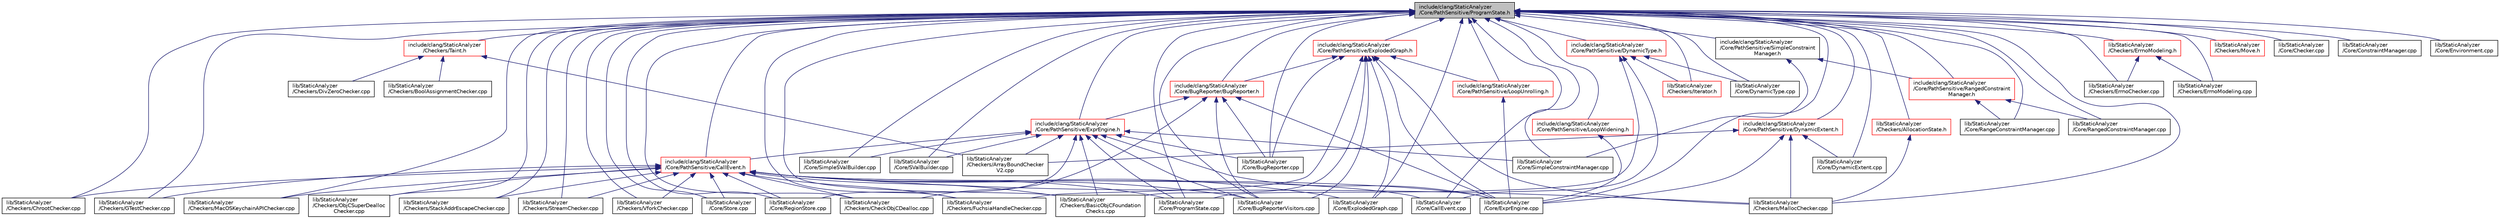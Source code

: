 digraph "include/clang/StaticAnalyzer/Core/PathSensitive/ProgramState.h"
{
 // LATEX_PDF_SIZE
  bgcolor="transparent";
  edge [fontname="Helvetica",fontsize="10",labelfontname="Helvetica",labelfontsize="10"];
  node [fontname="Helvetica",fontsize="10",shape=record];
  Node1 [label="include/clang/StaticAnalyzer\l/Core/PathSensitive/ProgramState.h",height=0.2,width=0.4,color="black", fillcolor="grey75", style="filled", fontcolor="black",tooltip=" "];
  Node1 -> Node2 [dir="back",color="midnightblue",fontsize="10",style="solid",fontname="Helvetica"];
  Node2 [label="include/clang/StaticAnalyzer\l/Checkers/Taint.h",height=0.2,width=0.4,color="red",URL="$Taint_8h.html",tooltip=" "];
  Node2 -> Node3 [dir="back",color="midnightblue",fontsize="10",style="solid",fontname="Helvetica"];
  Node3 [label="lib/StaticAnalyzer\l/Checkers/ArrayBoundChecker\lV2.cpp",height=0.2,width=0.4,color="black",URL="$ArrayBoundCheckerV2_8cpp.html",tooltip=" "];
  Node2 -> Node4 [dir="back",color="midnightblue",fontsize="10",style="solid",fontname="Helvetica"];
  Node4 [label="lib/StaticAnalyzer\l/Checkers/BoolAssignmentChecker.cpp",height=0.2,width=0.4,color="black",URL="$BoolAssignmentChecker_8cpp.html",tooltip=" "];
  Node2 -> Node5 [dir="back",color="midnightblue",fontsize="10",style="solid",fontname="Helvetica"];
  Node5 [label="lib/StaticAnalyzer\l/Checkers/DivZeroChecker.cpp",height=0.2,width=0.4,color="black",URL="$DivZeroChecker_8cpp.html",tooltip=" "];
  Node1 -> Node11 [dir="back",color="midnightblue",fontsize="10",style="solid",fontname="Helvetica"];
  Node11 [label="include/clang/StaticAnalyzer\l/Core/BugReporter/BugReporter.h",height=0.2,width=0.4,color="red",URL="$BugReporter_8h.html",tooltip=" "];
  Node11 -> Node13 [dir="back",color="midnightblue",fontsize="10",style="solid",fontname="Helvetica"];
  Node13 [label="include/clang/StaticAnalyzer\l/Core/PathSensitive/ExprEngine.h",height=0.2,width=0.4,color="red",URL="$ExprEngine_8h.html",tooltip=" "];
  Node13 -> Node14 [dir="back",color="midnightblue",fontsize="10",style="solid",fontname="Helvetica"];
  Node14 [label="include/clang/StaticAnalyzer\l/Core/PathSensitive/CallEvent.h",height=0.2,width=0.4,color="red",URL="$CallEvent_8h.html",tooltip=" "];
  Node14 -> Node16 [dir="back",color="midnightblue",fontsize="10",style="solid",fontname="Helvetica"];
  Node16 [label="lib/StaticAnalyzer\l/Checkers/BasicObjCFoundation\lChecks.cpp",height=0.2,width=0.4,color="black",URL="$BasicObjCFoundationChecks_8cpp.html",tooltip=" "];
  Node14 -> Node48 [dir="back",color="midnightblue",fontsize="10",style="solid",fontname="Helvetica"];
  Node48 [label="lib/StaticAnalyzer\l/Checkers/CheckObjCDealloc.cpp",height=0.2,width=0.4,color="black",URL="$CheckObjCDealloc_8cpp.html",tooltip=" "];
  Node14 -> Node21 [dir="back",color="midnightblue",fontsize="10",style="solid",fontname="Helvetica"];
  Node21 [label="lib/StaticAnalyzer\l/Checkers/ChrootChecker.cpp",height=0.2,width=0.4,color="black",URL="$ChrootChecker_8cpp.html",tooltip=" "];
  Node14 -> Node52 [dir="back",color="midnightblue",fontsize="10",style="solid",fontname="Helvetica"];
  Node52 [label="lib/StaticAnalyzer\l/Checkers/FuchsiaHandleChecker.cpp",height=0.2,width=0.4,color="black",URL="$FuchsiaHandleChecker_8cpp.html",tooltip=" "];
  Node14 -> Node53 [dir="back",color="midnightblue",fontsize="10",style="solid",fontname="Helvetica"];
  Node53 [label="lib/StaticAnalyzer\l/Checkers/GTestChecker.cpp",height=0.2,width=0.4,color="black",URL="$GTestChecker_8cpp.html",tooltip=" "];
  Node14 -> Node56 [dir="back",color="midnightblue",fontsize="10",style="solid",fontname="Helvetica"];
  Node56 [label="lib/StaticAnalyzer\l/Checkers/MacOSKeychainAPIChecker.cpp",height=0.2,width=0.4,color="black",URL="$MacOSKeychainAPIChecker_8cpp.html",tooltip=" "];
  Node14 -> Node32 [dir="back",color="midnightblue",fontsize="10",style="solid",fontname="Helvetica"];
  Node32 [label="lib/StaticAnalyzer\l/Checkers/MallocChecker.cpp",height=0.2,width=0.4,color="black",URL="$MallocChecker_8cpp.html",tooltip=" "];
  Node14 -> Node69 [dir="back",color="midnightblue",fontsize="10",style="solid",fontname="Helvetica"];
  Node69 [label="lib/StaticAnalyzer\l/Checkers/ObjCSuperDealloc\lChecker.cpp",height=0.2,width=0.4,color="black",URL="$ObjCSuperDeallocChecker_8cpp.html",tooltip=" "];
  Node14 -> Node78 [dir="back",color="midnightblue",fontsize="10",style="solid",fontname="Helvetica"];
  Node78 [label="lib/StaticAnalyzer\l/Checkers/StackAddrEscapeChecker.cpp",height=0.2,width=0.4,color="black",URL="$StackAddrEscapeChecker_8cpp.html",tooltip=" "];
  Node14 -> Node40 [dir="back",color="midnightblue",fontsize="10",style="solid",fontname="Helvetica"];
  Node40 [label="lib/StaticAnalyzer\l/Checkers/StreamChecker.cpp",height=0.2,width=0.4,color="black",URL="$StreamChecker_8cpp.html",tooltip=" "];
  Node14 -> Node85 [dir="back",color="midnightblue",fontsize="10",style="solid",fontname="Helvetica"];
  Node85 [label="lib/StaticAnalyzer\l/Checkers/VforkChecker.cpp",height=0.2,width=0.4,color="black",URL="$VforkChecker_8cpp.html",tooltip=" "];
  Node14 -> Node87 [dir="back",color="midnightblue",fontsize="10",style="solid",fontname="Helvetica"];
  Node87 [label="lib/StaticAnalyzer\l/Core/BugReporterVisitors.cpp",height=0.2,width=0.4,color="black",URL="$BugReporterVisitors_8cpp.html",tooltip=" "];
  Node14 -> Node44 [dir="back",color="midnightblue",fontsize="10",style="solid",fontname="Helvetica"];
  Node44 [label="lib/StaticAnalyzer\l/Core/CallEvent.cpp",height=0.2,width=0.4,color="black",URL="$CallEvent_8cpp.html",tooltip=" "];
  Node14 -> Node89 [dir="back",color="midnightblue",fontsize="10",style="solid",fontname="Helvetica"];
  Node89 [label="lib/StaticAnalyzer\l/Core/ExplodedGraph.cpp",height=0.2,width=0.4,color="black",URL="$ExplodedGraph_8cpp.html",tooltip=" "];
  Node14 -> Node90 [dir="back",color="midnightblue",fontsize="10",style="solid",fontname="Helvetica"];
  Node90 [label="lib/StaticAnalyzer\l/Core/ExprEngine.cpp",height=0.2,width=0.4,color="black",URL="$ExprEngine_8cpp.html",tooltip=" "];
  Node14 -> Node95 [dir="back",color="midnightblue",fontsize="10",style="solid",fontname="Helvetica"];
  Node95 [label="lib/StaticAnalyzer\l/Core/ProgramState.cpp",height=0.2,width=0.4,color="black",URL="$ProgramState_8cpp.html",tooltip=" "];
  Node14 -> Node96 [dir="back",color="midnightblue",fontsize="10",style="solid",fontname="Helvetica"];
  Node96 [label="lib/StaticAnalyzer\l/Core/RegionStore.cpp",height=0.2,width=0.4,color="black",URL="$RegionStore_8cpp.html",tooltip=" "];
  Node14 -> Node97 [dir="back",color="midnightblue",fontsize="10",style="solid",fontname="Helvetica"];
  Node97 [label="lib/StaticAnalyzer\l/Core/Store.cpp",height=0.2,width=0.4,color="black",URL="$Store_8cpp.html",tooltip=" "];
  Node13 -> Node3 [dir="back",color="midnightblue",fontsize="10",style="solid",fontname="Helvetica"];
  Node13 -> Node16 [dir="back",color="midnightblue",fontsize="10",style="solid",fontname="Helvetica"];
  Node13 -> Node141 [dir="back",color="midnightblue",fontsize="10",style="solid",fontname="Helvetica"];
  Node141 [label="lib/StaticAnalyzer\l/Core/BugReporter.cpp",height=0.2,width=0.4,color="black",URL="$BugReporter_8cpp.html",tooltip=" "];
  Node13 -> Node87 [dir="back",color="midnightblue",fontsize="10",style="solid",fontname="Helvetica"];
  Node13 -> Node90 [dir="back",color="midnightblue",fontsize="10",style="solid",fontname="Helvetica"];
  Node13 -> Node95 [dir="back",color="midnightblue",fontsize="10",style="solid",fontname="Helvetica"];
  Node13 -> Node96 [dir="back",color="midnightblue",fontsize="10",style="solid",fontname="Helvetica"];
  Node13 -> Node144 [dir="back",color="midnightblue",fontsize="10",style="solid",fontname="Helvetica"];
  Node144 [label="lib/StaticAnalyzer\l/Core/SimpleConstraintManager.cpp",height=0.2,width=0.4,color="black",URL="$SimpleConstraintManager_8cpp.html",tooltip=" "];
  Node13 -> Node145 [dir="back",color="midnightblue",fontsize="10",style="solid",fontname="Helvetica"];
  Node145 [label="lib/StaticAnalyzer\l/Core/SimpleSValBuilder.cpp",height=0.2,width=0.4,color="black",URL="$SimpleSValBuilder_8cpp.html",tooltip=" "];
  Node13 -> Node146 [dir="back",color="midnightblue",fontsize="10",style="solid",fontname="Helvetica"];
  Node146 [label="lib/StaticAnalyzer\l/Core/SValBuilder.cpp",height=0.2,width=0.4,color="black",URL="$SValBuilder_8cpp.html",tooltip=" "];
  Node11 -> Node48 [dir="back",color="midnightblue",fontsize="10",style="solid",fontname="Helvetica"];
  Node11 -> Node141 [dir="back",color="midnightblue",fontsize="10",style="solid",fontname="Helvetica"];
  Node11 -> Node87 [dir="back",color="midnightblue",fontsize="10",style="solid",fontname="Helvetica"];
  Node11 -> Node90 [dir="back",color="midnightblue",fontsize="10",style="solid",fontname="Helvetica"];
  Node1 -> Node14 [dir="back",color="midnightblue",fontsize="10",style="solid",fontname="Helvetica"];
  Node1 -> Node173 [dir="back",color="midnightblue",fontsize="10",style="solid",fontname="Helvetica"];
  Node173 [label="include/clang/StaticAnalyzer\l/Core/PathSensitive/DynamicExtent.h",height=0.2,width=0.4,color="red",URL="$DynamicExtent_8h.html",tooltip=" "];
  Node173 -> Node3 [dir="back",color="midnightblue",fontsize="10",style="solid",fontname="Helvetica"];
  Node173 -> Node32 [dir="back",color="midnightblue",fontsize="10",style="solid",fontname="Helvetica"];
  Node173 -> Node174 [dir="back",color="midnightblue",fontsize="10",style="solid",fontname="Helvetica"];
  Node174 [label="lib/StaticAnalyzer\l/Core/DynamicExtent.cpp",height=0.2,width=0.4,color="black",URL="$DynamicExtent_8cpp.html",tooltip=" "];
  Node173 -> Node90 [dir="back",color="midnightblue",fontsize="10",style="solid",fontname="Helvetica"];
  Node1 -> Node176 [dir="back",color="midnightblue",fontsize="10",style="solid",fontname="Helvetica"];
  Node176 [label="include/clang/StaticAnalyzer\l/Core/PathSensitive/DynamicType.h",height=0.2,width=0.4,color="red",URL="$DynamicType_8h.html",tooltip=" "];
  Node176 -> Node177 [dir="back",color="midnightblue",fontsize="10",style="solid",fontname="Helvetica"];
  Node177 [label="lib/StaticAnalyzer\l/Checkers/Iterator.h",height=0.2,width=0.4,color="red",URL="$Iterator_8h.html",tooltip=" "];
  Node176 -> Node44 [dir="back",color="midnightblue",fontsize="10",style="solid",fontname="Helvetica"];
  Node176 -> Node179 [dir="back",color="midnightblue",fontsize="10",style="solid",fontname="Helvetica"];
  Node179 [label="lib/StaticAnalyzer\l/Core/DynamicType.cpp",height=0.2,width=0.4,color="black",URL="$DynamicType_8cpp.html",tooltip=" "];
  Node176 -> Node95 [dir="back",color="midnightblue",fontsize="10",style="solid",fontname="Helvetica"];
  Node1 -> Node180 [dir="back",color="midnightblue",fontsize="10",style="solid",fontname="Helvetica"];
  Node180 [label="include/clang/StaticAnalyzer\l/Core/PathSensitive/ExplodedGraph.h",height=0.2,width=0.4,color="red",URL="$ExplodedGraph_8h.html",tooltip=" "];
  Node180 -> Node11 [dir="back",color="midnightblue",fontsize="10",style="solid",fontname="Helvetica"];
  Node180 -> Node181 [dir="back",color="midnightblue",fontsize="10",style="solid",fontname="Helvetica"];
  Node181 [label="include/clang/StaticAnalyzer\l/Core/PathSensitive/LoopUnrolling.h",height=0.2,width=0.4,color="red",URL="$LoopUnrolling_8h.html",tooltip=" "];
  Node181 -> Node90 [dir="back",color="midnightblue",fontsize="10",style="solid",fontname="Helvetica"];
  Node180 -> Node16 [dir="back",color="midnightblue",fontsize="10",style="solid",fontname="Helvetica"];
  Node180 -> Node52 [dir="back",color="midnightblue",fontsize="10",style="solid",fontname="Helvetica"];
  Node180 -> Node32 [dir="back",color="midnightblue",fontsize="10",style="solid",fontname="Helvetica"];
  Node180 -> Node141 [dir="back",color="midnightblue",fontsize="10",style="solid",fontname="Helvetica"];
  Node180 -> Node87 [dir="back",color="midnightblue",fontsize="10",style="solid",fontname="Helvetica"];
  Node180 -> Node89 [dir="back",color="midnightblue",fontsize="10",style="solid",fontname="Helvetica"];
  Node180 -> Node90 [dir="back",color="midnightblue",fontsize="10",style="solid",fontname="Helvetica"];
  Node1 -> Node13 [dir="back",color="midnightblue",fontsize="10",style="solid",fontname="Helvetica"];
  Node1 -> Node181 [dir="back",color="midnightblue",fontsize="10",style="solid",fontname="Helvetica"];
  Node1 -> Node185 [dir="back",color="midnightblue",fontsize="10",style="solid",fontname="Helvetica"];
  Node185 [label="include/clang/StaticAnalyzer\l/Core/PathSensitive/LoopWidening.h",height=0.2,width=0.4,color="red",URL="$LoopWidening_8h.html",tooltip=" "];
  Node185 -> Node90 [dir="back",color="midnightblue",fontsize="10",style="solid",fontname="Helvetica"];
  Node1 -> Node186 [dir="back",color="midnightblue",fontsize="10",style="solid",fontname="Helvetica"];
  Node186 [label="include/clang/StaticAnalyzer\l/Core/PathSensitive/RangedConstraint\lManager.h",height=0.2,width=0.4,color="red",URL="$RangedConstraintManager_8h.html",tooltip=" "];
  Node186 -> Node191 [dir="back",color="midnightblue",fontsize="10",style="solid",fontname="Helvetica"];
  Node191 [label="lib/StaticAnalyzer\l/Core/RangeConstraintManager.cpp",height=0.2,width=0.4,color="black",URL="$RangeConstraintManager_8cpp.html",tooltip=" "];
  Node186 -> Node192 [dir="back",color="midnightblue",fontsize="10",style="solid",fontname="Helvetica"];
  Node192 [label="lib/StaticAnalyzer\l/Core/RangedConstraintManager.cpp",height=0.2,width=0.4,color="black",URL="$RangedConstraintManager_8cpp.html",tooltip=" "];
  Node1 -> Node193 [dir="back",color="midnightblue",fontsize="10",style="solid",fontname="Helvetica"];
  Node193 [label="include/clang/StaticAnalyzer\l/Core/PathSensitive/SimpleConstraint\lManager.h",height=0.2,width=0.4,color="black",URL="$SimpleConstraintManager_8h.html",tooltip=" "];
  Node193 -> Node186 [dir="back",color="midnightblue",fontsize="10",style="solid",fontname="Helvetica"];
  Node193 -> Node144 [dir="back",color="midnightblue",fontsize="10",style="solid",fontname="Helvetica"];
  Node1 -> Node188 [dir="back",color="midnightblue",fontsize="10",style="solid",fontname="Helvetica"];
  Node188 [label="lib/StaticAnalyzer\l/Checkers/AllocationState.h",height=0.2,width=0.4,color="red",URL="$AllocationState_8h.html",tooltip=" "];
  Node188 -> Node32 [dir="back",color="midnightblue",fontsize="10",style="solid",fontname="Helvetica"];
  Node1 -> Node16 [dir="back",color="midnightblue",fontsize="10",style="solid",fontname="Helvetica"];
  Node1 -> Node48 [dir="back",color="midnightblue",fontsize="10",style="solid",fontname="Helvetica"];
  Node1 -> Node21 [dir="back",color="midnightblue",fontsize="10",style="solid",fontname="Helvetica"];
  Node1 -> Node177 [dir="back",color="midnightblue",fontsize="10",style="solid",fontname="Helvetica"];
  Node1 -> Node116 [dir="back",color="midnightblue",fontsize="10",style="solid",fontname="Helvetica"];
  Node116 [label="lib/StaticAnalyzer\l/Checkers/ErrnoModeling.h",height=0.2,width=0.4,color="red",URL="$ErrnoModeling_8h.html",tooltip=" "];
  Node116 -> Node26 [dir="back",color="midnightblue",fontsize="10",style="solid",fontname="Helvetica"];
  Node26 [label="lib/StaticAnalyzer\l/Checkers/ErrnoChecker.cpp",height=0.2,width=0.4,color="black",URL="$ErrnoChecker_8cpp.html",tooltip=" "];
  Node116 -> Node27 [dir="back",color="midnightblue",fontsize="10",style="solid",fontname="Helvetica"];
  Node27 [label="lib/StaticAnalyzer\l/Checkers/ErrnoModeling.cpp",height=0.2,width=0.4,color="black",URL="$ErrnoModeling_8cpp.html",tooltip=" "];
  Node1 -> Node26 [dir="back",color="midnightblue",fontsize="10",style="solid",fontname="Helvetica"];
  Node1 -> Node27 [dir="back",color="midnightblue",fontsize="10",style="solid",fontname="Helvetica"];
  Node1 -> Node52 [dir="back",color="midnightblue",fontsize="10",style="solid",fontname="Helvetica"];
  Node1 -> Node53 [dir="back",color="midnightblue",fontsize="10",style="solid",fontname="Helvetica"];
  Node1 -> Node56 [dir="back",color="midnightblue",fontsize="10",style="solid",fontname="Helvetica"];
  Node1 -> Node32 [dir="back",color="midnightblue",fontsize="10",style="solid",fontname="Helvetica"];
  Node1 -> Node194 [dir="back",color="midnightblue",fontsize="10",style="solid",fontname="Helvetica"];
  Node194 [label="lib/StaticAnalyzer\l/Checkers/Move.h",height=0.2,width=0.4,color="red",URL="$Move_8h.html",tooltip=" "];
  Node1 -> Node69 [dir="back",color="midnightblue",fontsize="10",style="solid",fontname="Helvetica"];
  Node1 -> Node78 [dir="back",color="midnightblue",fontsize="10",style="solid",fontname="Helvetica"];
  Node1 -> Node40 [dir="back",color="midnightblue",fontsize="10",style="solid",fontname="Helvetica"];
  Node1 -> Node85 [dir="back",color="midnightblue",fontsize="10",style="solid",fontname="Helvetica"];
  Node1 -> Node141 [dir="back",color="midnightblue",fontsize="10",style="solid",fontname="Helvetica"];
  Node1 -> Node87 [dir="back",color="midnightblue",fontsize="10",style="solid",fontname="Helvetica"];
  Node1 -> Node44 [dir="back",color="midnightblue",fontsize="10",style="solid",fontname="Helvetica"];
  Node1 -> Node195 [dir="back",color="midnightblue",fontsize="10",style="solid",fontname="Helvetica"];
  Node195 [label="lib/StaticAnalyzer\l/Core/Checker.cpp",height=0.2,width=0.4,color="black",URL="$Checker_8cpp.html",tooltip=" "];
  Node1 -> Node196 [dir="back",color="midnightblue",fontsize="10",style="solid",fontname="Helvetica"];
  Node196 [label="lib/StaticAnalyzer\l/Core/ConstraintManager.cpp",height=0.2,width=0.4,color="black",URL="$ConstraintManager_8cpp.html",tooltip=" "];
  Node1 -> Node174 [dir="back",color="midnightblue",fontsize="10",style="solid",fontname="Helvetica"];
  Node1 -> Node179 [dir="back",color="midnightblue",fontsize="10",style="solid",fontname="Helvetica"];
  Node1 -> Node197 [dir="back",color="midnightblue",fontsize="10",style="solid",fontname="Helvetica"];
  Node197 [label="lib/StaticAnalyzer\l/Core/Environment.cpp",height=0.2,width=0.4,color="black",URL="$Environment_8cpp.html",tooltip=" "];
  Node1 -> Node89 [dir="back",color="midnightblue",fontsize="10",style="solid",fontname="Helvetica"];
  Node1 -> Node90 [dir="back",color="midnightblue",fontsize="10",style="solid",fontname="Helvetica"];
  Node1 -> Node95 [dir="back",color="midnightblue",fontsize="10",style="solid",fontname="Helvetica"];
  Node1 -> Node191 [dir="back",color="midnightblue",fontsize="10",style="solid",fontname="Helvetica"];
  Node1 -> Node192 [dir="back",color="midnightblue",fontsize="10",style="solid",fontname="Helvetica"];
  Node1 -> Node96 [dir="back",color="midnightblue",fontsize="10",style="solid",fontname="Helvetica"];
  Node1 -> Node144 [dir="back",color="midnightblue",fontsize="10",style="solid",fontname="Helvetica"];
  Node1 -> Node145 [dir="back",color="midnightblue",fontsize="10",style="solid",fontname="Helvetica"];
  Node1 -> Node97 [dir="back",color="midnightblue",fontsize="10",style="solid",fontname="Helvetica"];
  Node1 -> Node146 [dir="back",color="midnightblue",fontsize="10",style="solid",fontname="Helvetica"];
}
